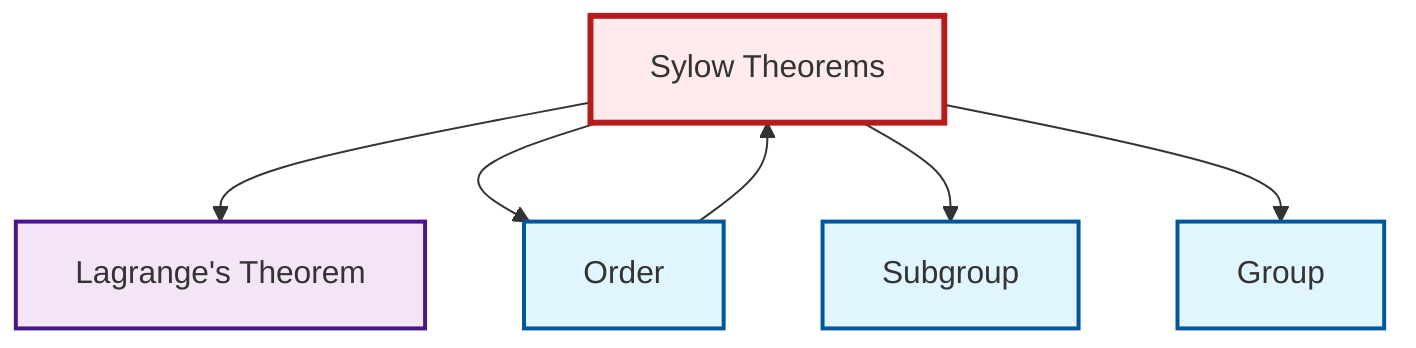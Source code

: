 graph TD
    classDef definition fill:#e1f5fe,stroke:#01579b,stroke-width:2px
    classDef theorem fill:#f3e5f5,stroke:#4a148c,stroke-width:2px
    classDef axiom fill:#fff3e0,stroke:#e65100,stroke-width:2px
    classDef example fill:#e8f5e9,stroke:#1b5e20,stroke-width:2px
    classDef current fill:#ffebee,stroke:#b71c1c,stroke-width:3px
    thm-sylow["Sylow Theorems"]:::theorem
    def-group["Group"]:::definition
    def-order["Order"]:::definition
    thm-lagrange["Lagrange's Theorem"]:::theorem
    def-subgroup["Subgroup"]:::definition
    thm-sylow --> thm-lagrange
    thm-sylow --> def-order
    thm-sylow --> def-subgroup
    def-order --> thm-sylow
    thm-sylow --> def-group
    class thm-sylow current